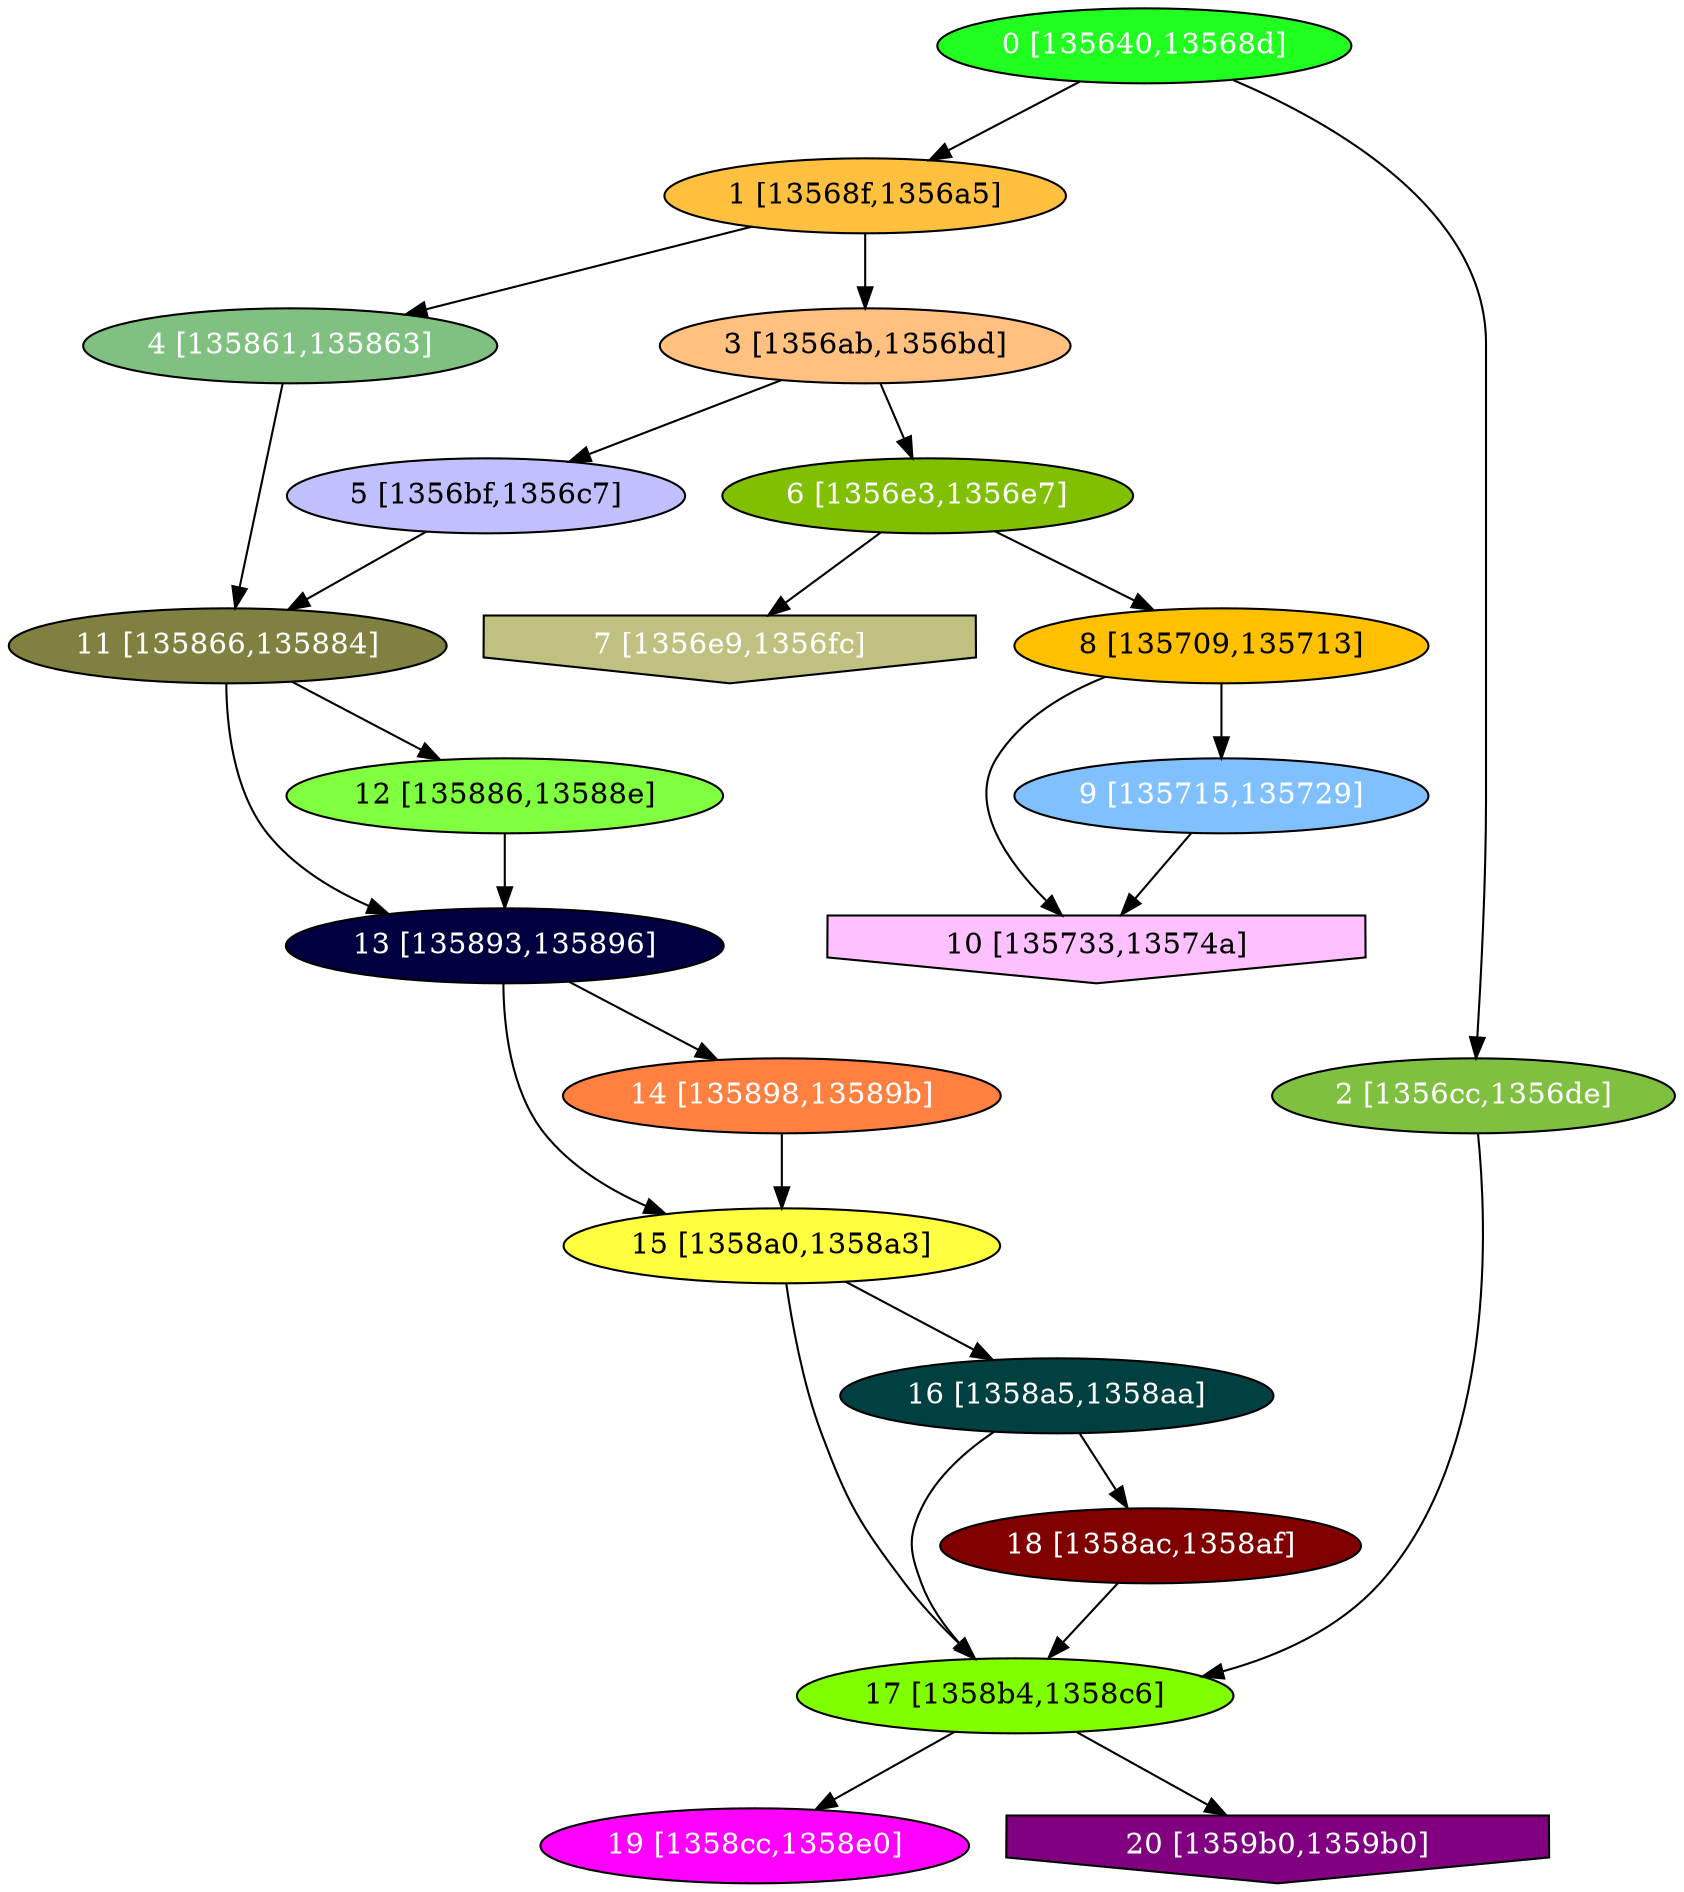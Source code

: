 diGraph libnss3{
	libnss3_0  [style=filled fillcolor="#20FF20" fontcolor="#ffffff" shape=oval label="0 [135640,13568d]"]
	libnss3_1  [style=filled fillcolor="#FFC040" fontcolor="#000000" shape=oval label="1 [13568f,1356a5]"]
	libnss3_2  [style=filled fillcolor="#80C040" fontcolor="#ffffff" shape=oval label="2 [1356cc,1356de]"]
	libnss3_3  [style=filled fillcolor="#FFC080" fontcolor="#000000" shape=oval label="3 [1356ab,1356bd]"]
	libnss3_4  [style=filled fillcolor="#80C080" fontcolor="#ffffff" shape=oval label="4 [135861,135863]"]
	libnss3_5  [style=filled fillcolor="#C0C0FF" fontcolor="#000000" shape=oval label="5 [1356bf,1356c7]"]
	libnss3_6  [style=filled fillcolor="#80C000" fontcolor="#ffffff" shape=oval label="6 [1356e3,1356e7]"]
	libnss3_7  [style=filled fillcolor="#C0C080" fontcolor="#ffffff" shape=invhouse label="7 [1356e9,1356fc]"]
	libnss3_8  [style=filled fillcolor="#FFC000" fontcolor="#000000" shape=oval label="8 [135709,135713]"]
	libnss3_9  [style=filled fillcolor="#80C0FF" fontcolor="#ffffff" shape=oval label="9 [135715,135729]"]
	libnss3_a  [style=filled fillcolor="#FFC0FF" fontcolor="#000000" shape=invhouse label="10 [135733,13574a]"]
	libnss3_b  [style=filled fillcolor="#808040" fontcolor="#ffffff" shape=oval label="11 [135866,135884]"]
	libnss3_c  [style=filled fillcolor="#80FF40" fontcolor="#000000" shape=oval label="12 [135886,13588e]"]
	libnss3_d  [style=filled fillcolor="#000040" fontcolor="#ffffff" shape=oval label="13 [135893,135896]"]
	libnss3_e  [style=filled fillcolor="#FF8040" fontcolor="#ffffff" shape=oval label="14 [135898,13589b]"]
	libnss3_f  [style=filled fillcolor="#FFFF40" fontcolor="#000000" shape=oval label="15 [1358a0,1358a3]"]
	libnss3_10  [style=filled fillcolor="#004040" fontcolor="#ffffff" shape=oval label="16 [1358a5,1358aa]"]
	libnss3_11  [style=filled fillcolor="#80FF00" fontcolor="#000000" shape=oval label="17 [1358b4,1358c6]"]
	libnss3_12  [style=filled fillcolor="#800000" fontcolor="#ffffff" shape=oval label="18 [1358ac,1358af]"]
	libnss3_13  [style=filled fillcolor="#FF00FF" fontcolor="#ffffff" shape=oval label="19 [1358cc,1358e0]"]
	libnss3_14  [style=filled fillcolor="#800080" fontcolor="#ffffff" shape=invhouse label="20 [1359b0,1359b0]"]

	libnss3_0 -> libnss3_1
	libnss3_0 -> libnss3_2
	libnss3_1 -> libnss3_3
	libnss3_1 -> libnss3_4
	libnss3_2 -> libnss3_11
	libnss3_3 -> libnss3_5
	libnss3_3 -> libnss3_6
	libnss3_4 -> libnss3_b
	libnss3_5 -> libnss3_b
	libnss3_6 -> libnss3_7
	libnss3_6 -> libnss3_8
	libnss3_8 -> libnss3_9
	libnss3_8 -> libnss3_a
	libnss3_9 -> libnss3_a
	libnss3_b -> libnss3_c
	libnss3_b -> libnss3_d
	libnss3_c -> libnss3_d
	libnss3_d -> libnss3_e
	libnss3_d -> libnss3_f
	libnss3_e -> libnss3_f
	libnss3_f -> libnss3_10
	libnss3_f -> libnss3_11
	libnss3_10 -> libnss3_11
	libnss3_10 -> libnss3_12
	libnss3_11 -> libnss3_13
	libnss3_11 -> libnss3_14
	libnss3_12 -> libnss3_11
}